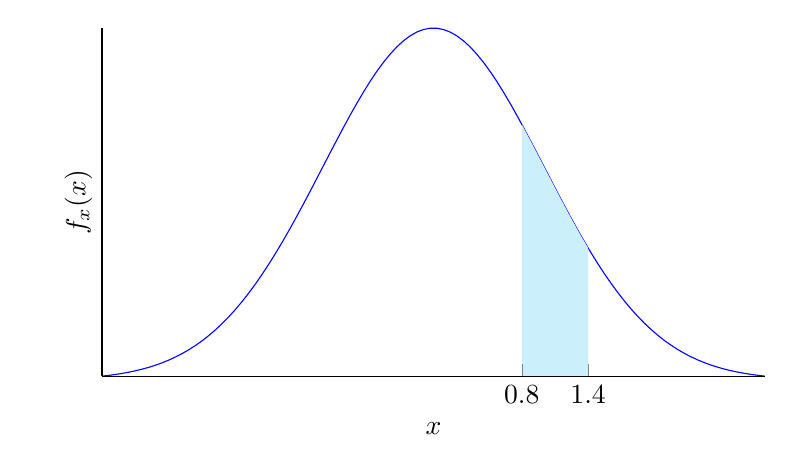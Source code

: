 \pgfmathdeclarefunction{gauss}{2}{\pgfmathparse{1/(#2*sqrt(2*pi))*exp(-((x-#1)^2)/(2*#2^2))}%
}
\def\startx{0.8}
\def\endx{1.4}
\begin{tikzpicture}
\begin{axis}[no markers, domain=0:10, samples=100,
axis lines*=left, xlabel=$x$, ylabel=$f_{x}(x)$,
height=6cm, width=10cm,xtick={\startx,\endx}, ytick=\empty,
enlargelimits=false, clip=false, axis on top
]

\addplot [color=blue, domain=-3:3] {gauss(0,1)} ;
\addplot [fill=cyan!20, draw=none, domain=\startx:\endx] {gauss(0,1)} \closedcycle;
\end{axis}
\end{tikzpicture}
